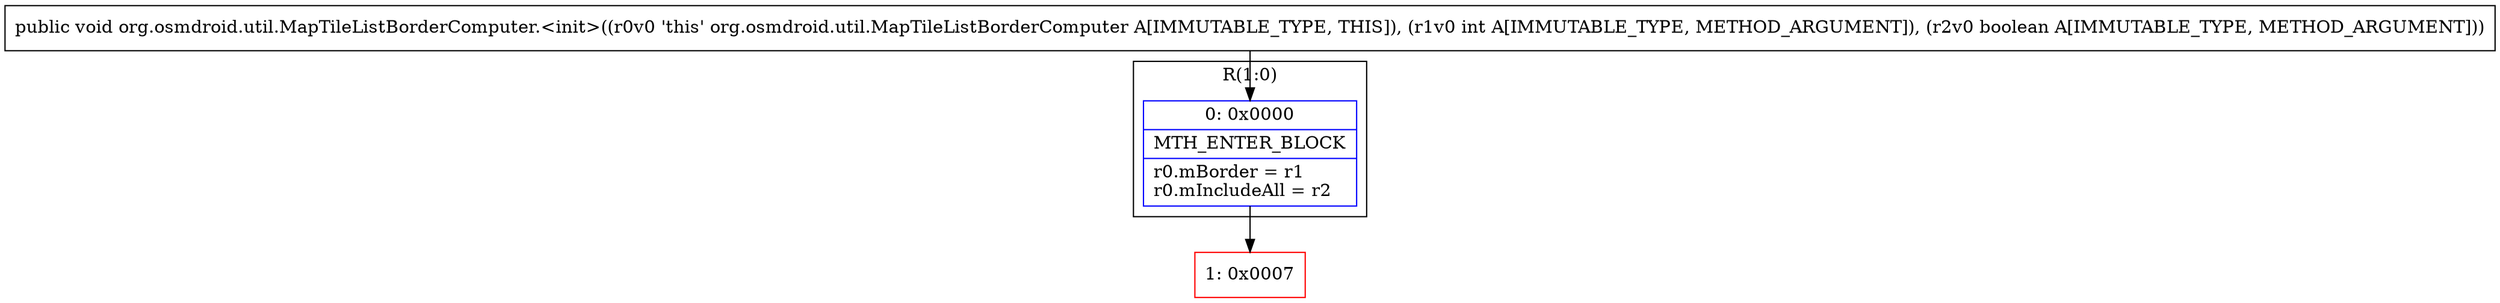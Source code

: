 digraph "CFG fororg.osmdroid.util.MapTileListBorderComputer.\<init\>(IZ)V" {
subgraph cluster_Region_1474449900 {
label = "R(1:0)";
node [shape=record,color=blue];
Node_0 [shape=record,label="{0\:\ 0x0000|MTH_ENTER_BLOCK\l|r0.mBorder = r1\lr0.mIncludeAll = r2\l}"];
}
Node_1 [shape=record,color=red,label="{1\:\ 0x0007}"];
MethodNode[shape=record,label="{public void org.osmdroid.util.MapTileListBorderComputer.\<init\>((r0v0 'this' org.osmdroid.util.MapTileListBorderComputer A[IMMUTABLE_TYPE, THIS]), (r1v0 int A[IMMUTABLE_TYPE, METHOD_ARGUMENT]), (r2v0 boolean A[IMMUTABLE_TYPE, METHOD_ARGUMENT])) }"];
MethodNode -> Node_0;
Node_0 -> Node_1;
}

